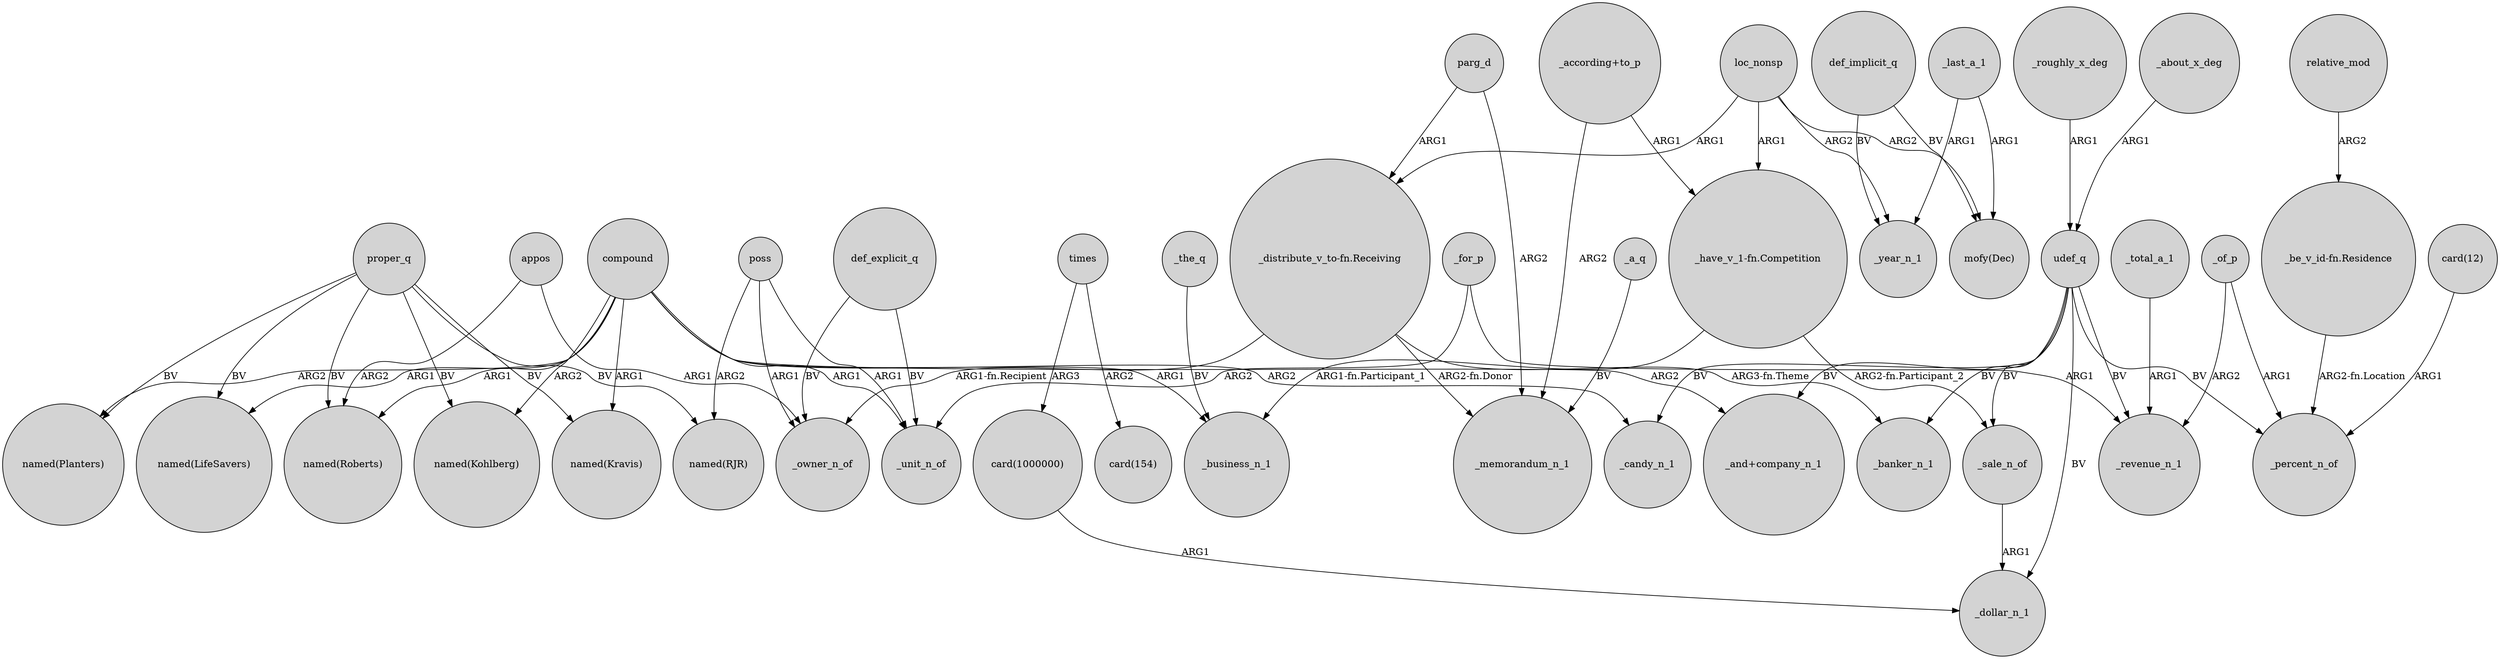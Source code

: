 digraph {
	node [shape=circle style=filled]
	appos -> "named(Roberts)" [label=ARG2]
	compound -> "named(Roberts)" [label=ARG1]
	_roughly_x_deg -> udef_q [label=ARG1]
	loc_nonsp -> "_distribute_v_to-fn.Receiving" [label=ARG1]
	loc_nonsp -> "mofy(Dec)" [label=ARG2]
	proper_q -> "named(RJR)" [label=BV]
	proper_q -> "named(Planters)" [label=BV]
	"_distribute_v_to-fn.Receiving" -> _memorandum_n_1 [label="ARG2-fn.Donor"]
	compound -> _candy_n_1 [label=ARG2]
	compound -> "_and+company_n_1" [label=ARG2]
	compound -> "named(LifeSavers)" [label=ARG1]
	def_implicit_q -> _year_n_1 [label=BV]
	_the_q -> _business_n_1 [label=BV]
	times -> "card(1000000)" [label=ARG3]
	times -> "card(154)" [label=ARG2]
	parg_d -> "_distribute_v_to-fn.Receiving" [label=ARG1]
	udef_q -> _sale_n_of [label=BV]
	_of_p -> _percent_n_of [label=ARG1]
	poss -> "named(RJR)" [label=ARG2]
	loc_nonsp -> _year_n_1 [label=ARG2]
	proper_q -> "named(Roberts)" [label=BV]
	udef_q -> _revenue_n_1 [label=BV]
	_about_x_deg -> udef_q [label=ARG1]
	"_have_v_1-fn.Competition" -> _sale_n_of [label="ARG2-fn.Participant_2"]
	compound -> "named(Kravis)" [label=ARG1]
	_for_p -> _unit_n_of [label=ARG2]
	def_explicit_q -> _unit_n_of [label=BV]
	"_distribute_v_to-fn.Receiving" -> _owner_n_of [label="ARG1-fn.Recipient"]
	proper_q -> "named(LifeSavers)" [label=BV]
	"_according+to_p" -> _memorandum_n_1 [label=ARG2]
	udef_q -> _percent_n_of [label=BV]
	parg_d -> _memorandum_n_1 [label=ARG2]
	_last_a_1 -> _year_n_1 [label=ARG1]
	"card(12)" -> _percent_n_of [label=ARG1]
	_of_p -> _revenue_n_1 [label=ARG2]
	_for_p -> _revenue_n_1 [label=ARG1]
	udef_q -> _dollar_n_1 [label=BV]
	"card(1000000)" -> _dollar_n_1 [label=ARG1]
	udef_q -> _candy_n_1 [label=BV]
	relative_mod -> "_be_v_id-fn.Residence" [label=ARG2]
	loc_nonsp -> "_have_v_1-fn.Competition" [label=ARG1]
	"_have_v_1-fn.Competition" -> _business_n_1 [label="ARG1-fn.Participant_1"]
	def_explicit_q -> _owner_n_of [label=BV]
	compound -> "named(Kohlberg)" [label=ARG2]
	proper_q -> "named(Kravis)" [label=BV]
	compound -> "named(Planters)" [label=ARG2]
	poss -> _unit_n_of [label=ARG1]
	"_be_v_id-fn.Residence" -> _percent_n_of [label="ARG2-fn.Location"]
	compound -> _unit_n_of [label=ARG1]
	poss -> _owner_n_of [label=ARG1]
	compound -> _business_n_1 [label=ARG1]
	proper_q -> "named(Kohlberg)" [label=BV]
	udef_q -> _banker_n_1 [label=BV]
	"_according+to_p" -> "_have_v_1-fn.Competition" [label=ARG1]
	_last_a_1 -> "mofy(Dec)" [label=ARG1]
	udef_q -> "_and+company_n_1" [label=BV]
	_sale_n_of -> _dollar_n_1 [label=ARG1]
	"_distribute_v_to-fn.Receiving" -> _banker_n_1 [label="ARG3-fn.Theme"]
	_total_a_1 -> _revenue_n_1 [label=ARG1]
	appos -> _owner_n_of [label=ARG1]
	_a_q -> _memorandum_n_1 [label=BV]
	def_implicit_q -> "mofy(Dec)" [label=BV]
}
